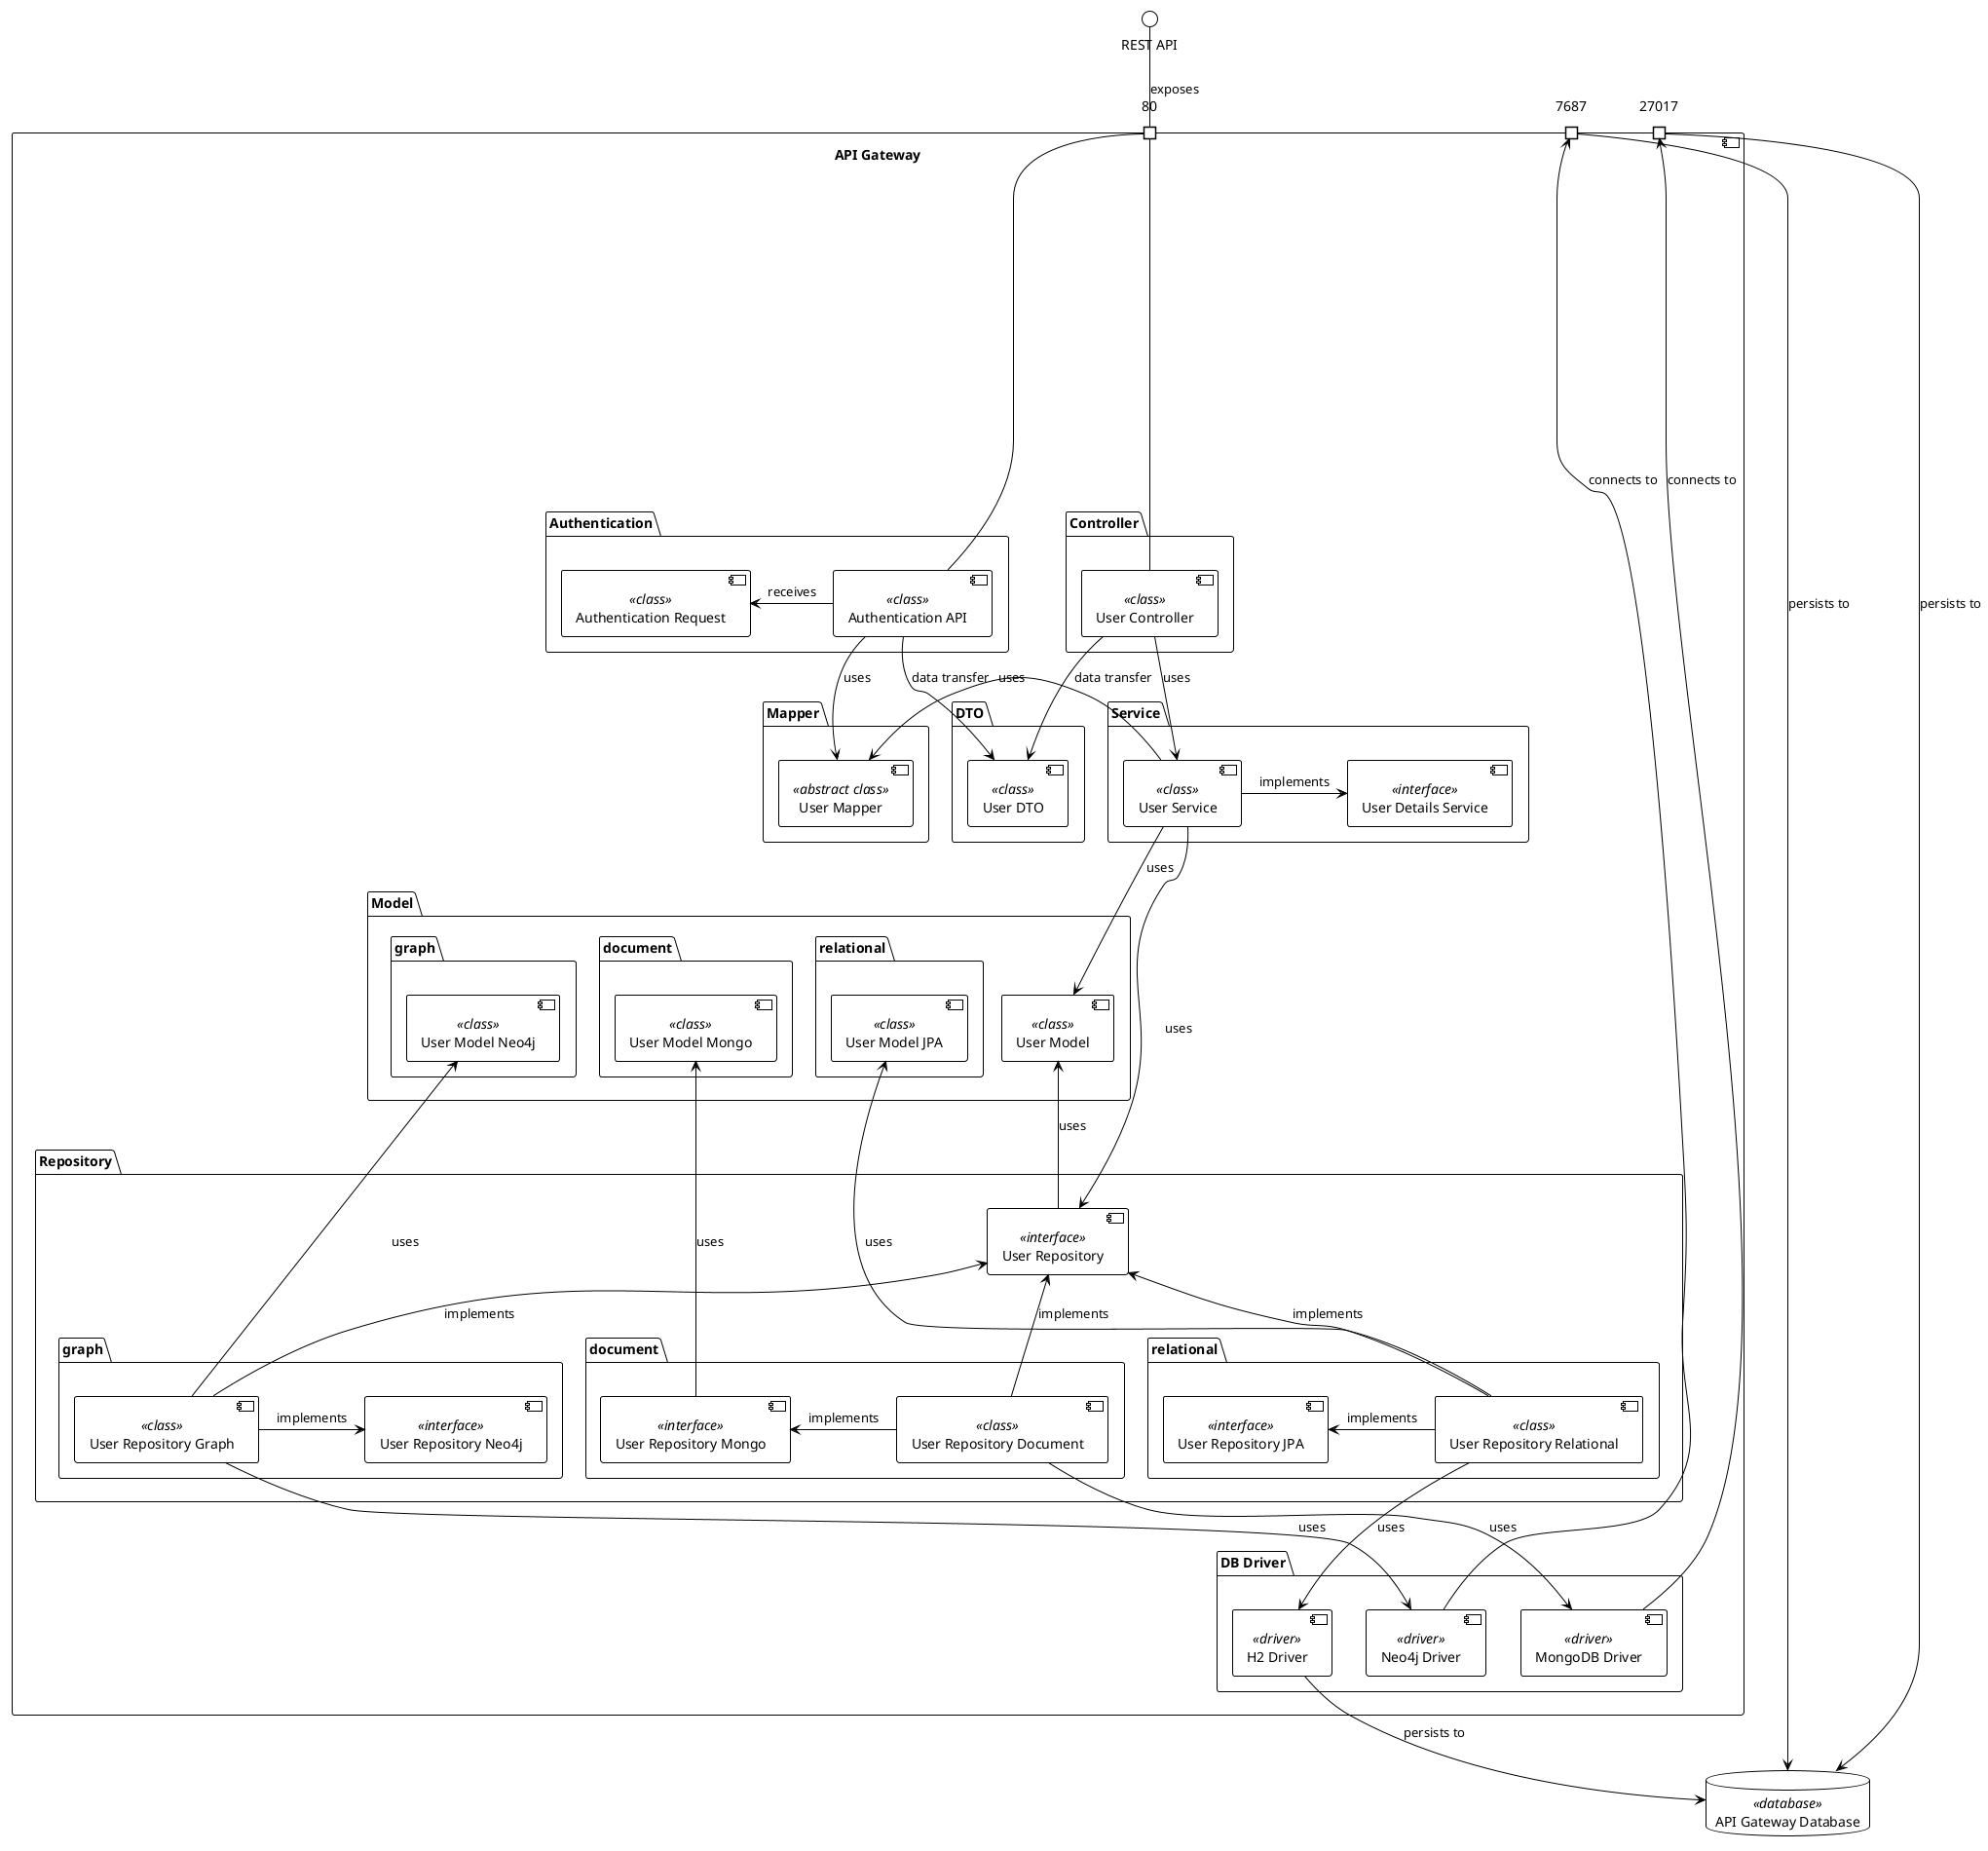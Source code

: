 @startuml
!theme plain

component "API Gateway" as ApiGatewayService {
    Port "80" as port80

    Package Authentication {
        component "Authentication API" as AuthApi <<class>>
        component "Authentication Request" as AuthReq <<class>>
    }

    Package Controller {
        component "User Controller" as UserControl <<class>>
    }

    Package Mapper {
        component "User Mapper" as UserMapper <<abstract class>>
    }

    Package Service {
        component "User Details Service" as UserSvc <<interface>>
        component "User Service" as UserSvcImpl <<class>>
    }

    Package DTO {
        component "User DTO" as UserDTO <<class>>
    }

    Package Model {
        component "User Model" as UserModel <<class>>
        Package "document" as UserDoc {
            component "User Model Mongo" as UserModelDoc <<class>>
        }
        Package "relational" as UserRel {
            component "User Model JPA" as UserModelRel <<class>>
        }
        Package "graph" as UserGraph {
            component "User Model Neo4j" as UserModelGraph <<class>>
        }
    }
    Package Repository {
        component "User Repository" as UserRepo <<interface>>
        Package "document" {
            component "User Repository Document" as UserRepoDoc <<class>>
            component "User Repository Mongo" as UserRepoMongo <<interface>>
        }
        Package "relational" {
            component "User Repository Relational" as UserRepoRel <<class>>
            component "User Repository JPA" as UserRepoSQL <<interface>>
        }
        Package "graph" {
            component "User Repository Graph" as UserRepoGraph <<class>>
            component "User Repository Neo4j" as UserRepoNeo4j <<interface>>
        }
    }

    Package "DB Driver" {
            component "MongoDB Driver" as MongoDriver <<driver>>
            component "Neo4j Driver" as Neo4jDriver <<driver>>
            component "H2 Driver" as H2Driver <<driver>>
    }

    Port "27017" as portMongo
    Port "7687" as portNeo4j
}


database "API Gateway Database" as ApiDB <<database>>

port80 -up- "REST API" : exposes

UserControl -up- port80

AuthApi -up- port80

UserSvcImpl -right-> UserSvc : implements
UserSvcImpl -left-> UserMapper : uses

UserControl -down-> UserSvcImpl : uses
UserControl -down-> UserDTO : data transfer

AuthApi -down-> UserMapper : uses
AuthApi -down-> UserDTO : data transfer
AuthApi -left-> AuthReq : receives

UserSvcImpl -down-> UserRepo : uses

UserModel <-up- UserSvcImpl : uses

UserRepo -up-> UserModel : uses
UserRepoMongo -up-> UserModelDoc : uses
UserRepoRel -up-> UserModelRel : uses
UserRepoGraph -up-> UserModelGraph : uses

UserRepoDoc -down-> MongoDriver : uses
UserRepoRel -down-> H2Driver : uses
UserRepoGraph -down-> Neo4jDriver : uses

UserRepoDoc -left-> UserRepoMongo : implements
UserRepoRel -left-> UserRepoSQL : implements
UserRepoGraph -right-> UserRepoNeo4j : implements

UserRepoDoc -up-> UserRepo : implements
UserRepoRel -up-> UserRepo : implements
UserRepoGraph -up-> UserRepo : implements

H2Driver -down-> ApiDB : persists to

MongoDriver -down-> portMongo : connects to
Neo4jDriver -down-> portNeo4j : connects to

portMongo -down-> ApiDB : persists to
portNeo4j -down-> ApiDB : persists to

@enduml
